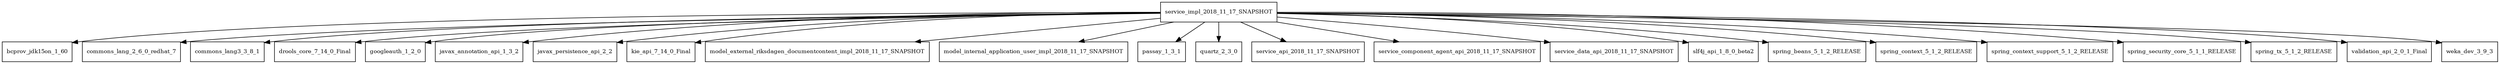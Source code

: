digraph service_impl_2018_11_17_SNAPSHOT_dependencies {
  node [shape = box, fontsize=10.0];
  service_impl_2018_11_17_SNAPSHOT -> bcprov_jdk15on_1_60;
  service_impl_2018_11_17_SNAPSHOT -> commons_lang_2_6_0_redhat_7;
  service_impl_2018_11_17_SNAPSHOT -> commons_lang3_3_8_1;
  service_impl_2018_11_17_SNAPSHOT -> drools_core_7_14_0_Final;
  service_impl_2018_11_17_SNAPSHOT -> googleauth_1_2_0;
  service_impl_2018_11_17_SNAPSHOT -> javax_annotation_api_1_3_2;
  service_impl_2018_11_17_SNAPSHOT -> javax_persistence_api_2_2;
  service_impl_2018_11_17_SNAPSHOT -> kie_api_7_14_0_Final;
  service_impl_2018_11_17_SNAPSHOT -> model_external_riksdagen_documentcontent_impl_2018_11_17_SNAPSHOT;
  service_impl_2018_11_17_SNAPSHOT -> model_internal_application_user_impl_2018_11_17_SNAPSHOT;
  service_impl_2018_11_17_SNAPSHOT -> passay_1_3_1;
  service_impl_2018_11_17_SNAPSHOT -> quartz_2_3_0;
  service_impl_2018_11_17_SNAPSHOT -> service_api_2018_11_17_SNAPSHOT;
  service_impl_2018_11_17_SNAPSHOT -> service_component_agent_api_2018_11_17_SNAPSHOT;
  service_impl_2018_11_17_SNAPSHOT -> service_data_api_2018_11_17_SNAPSHOT;
  service_impl_2018_11_17_SNAPSHOT -> slf4j_api_1_8_0_beta2;
  service_impl_2018_11_17_SNAPSHOT -> spring_beans_5_1_2_RELEASE;
  service_impl_2018_11_17_SNAPSHOT -> spring_context_5_1_2_RELEASE;
  service_impl_2018_11_17_SNAPSHOT -> spring_context_support_5_1_2_RELEASE;
  service_impl_2018_11_17_SNAPSHOT -> spring_security_core_5_1_1_RELEASE;
  service_impl_2018_11_17_SNAPSHOT -> spring_tx_5_1_2_RELEASE;
  service_impl_2018_11_17_SNAPSHOT -> validation_api_2_0_1_Final;
  service_impl_2018_11_17_SNAPSHOT -> weka_dev_3_9_3;
}
